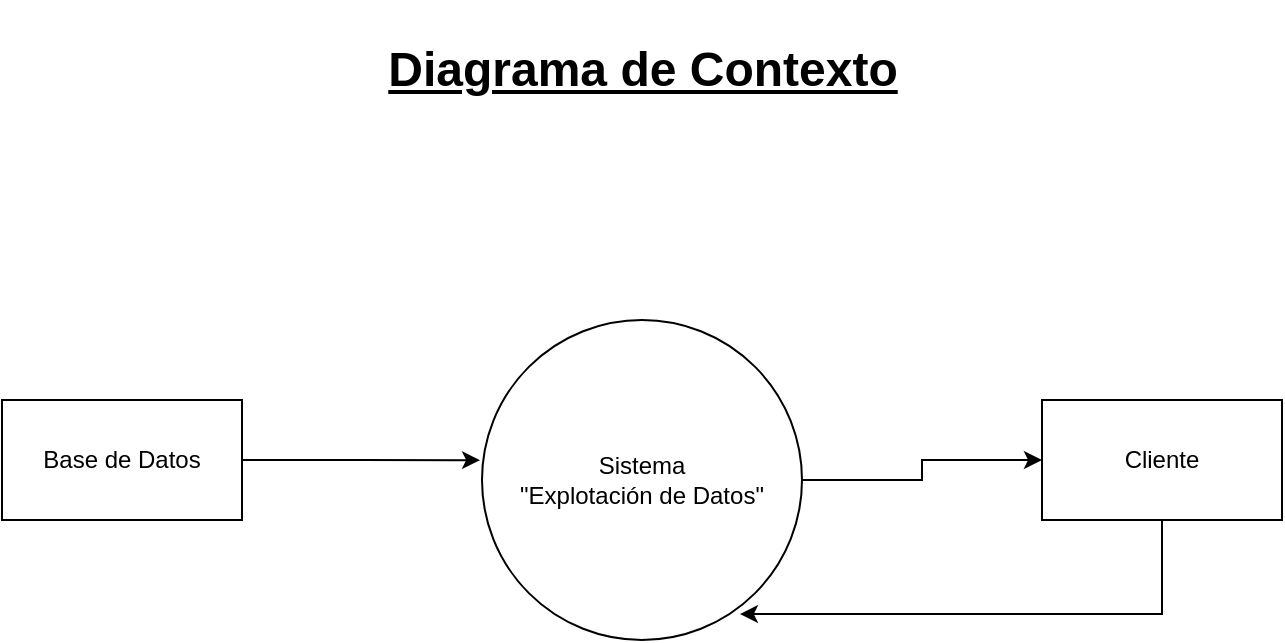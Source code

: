 <mxfile version="20.2.7" type="github">
  <diagram id="R2lEEEUBdFMjLlhIrx00" name="Page-1">
    <mxGraphModel dx="747" dy="702" grid="1" gridSize="10" guides="1" tooltips="1" connect="1" arrows="1" fold="1" page="1" pageScale="1" pageWidth="850" pageHeight="1100" math="0" shadow="0" extFonts="Permanent Marker^https://fonts.googleapis.com/css?family=Permanent+Marker">
      <root>
        <mxCell id="0" />
        <mxCell id="1" parent="0" />
        <mxCell id="v1Up5jdKYnKMoi3Di6oB-8" style="edgeStyle=orthogonalEdgeStyle;rounded=0;orthogonalLoop=1;jettySize=auto;html=1;entryX=0;entryY=0.5;entryDx=0;entryDy=0;" edge="1" parent="1" source="v1Up5jdKYnKMoi3Di6oB-1" target="v1Up5jdKYnKMoi3Di6oB-2">
          <mxGeometry relative="1" as="geometry" />
        </mxCell>
        <mxCell id="v1Up5jdKYnKMoi3Di6oB-1" value="Sistema &lt;br&gt;&quot;Explotación de Datos&quot;" style="ellipse;whiteSpace=wrap;html=1;" vertex="1" parent="1">
          <mxGeometry x="280" y="200" width="160" height="160" as="geometry" />
        </mxCell>
        <mxCell id="v1Up5jdKYnKMoi3Di6oB-9" style="edgeStyle=orthogonalEdgeStyle;rounded=0;orthogonalLoop=1;jettySize=auto;html=1;entryX=0.806;entryY=0.919;entryDx=0;entryDy=0;entryPerimeter=0;exitX=0.5;exitY=1;exitDx=0;exitDy=0;" edge="1" parent="1" source="v1Up5jdKYnKMoi3Di6oB-2" target="v1Up5jdKYnKMoi3Di6oB-1">
          <mxGeometry relative="1" as="geometry">
            <Array as="points">
              <mxPoint x="620" y="347" />
            </Array>
          </mxGeometry>
        </mxCell>
        <mxCell id="v1Up5jdKYnKMoi3Di6oB-2" value="Cliente" style="rounded=0;whiteSpace=wrap;html=1;" vertex="1" parent="1">
          <mxGeometry x="560" y="240" width="120" height="60" as="geometry" />
        </mxCell>
        <mxCell id="v1Up5jdKYnKMoi3Di6oB-7" style="edgeStyle=orthogonalEdgeStyle;rounded=0;orthogonalLoop=1;jettySize=auto;html=1;entryX=-0.006;entryY=0.438;entryDx=0;entryDy=0;entryPerimeter=0;" edge="1" parent="1" source="v1Up5jdKYnKMoi3Di6oB-3" target="v1Up5jdKYnKMoi3Di6oB-1">
          <mxGeometry relative="1" as="geometry" />
        </mxCell>
        <mxCell id="v1Up5jdKYnKMoi3Di6oB-3" value="Base de Datos" style="rounded=0;whiteSpace=wrap;html=1;" vertex="1" parent="1">
          <mxGeometry x="40" y="240" width="120" height="60" as="geometry" />
        </mxCell>
        <mxCell id="v1Up5jdKYnKMoi3Di6oB-6" value="&lt;h1&gt;&lt;u&gt;Diagrama de Contexto&lt;/u&gt;&lt;/h1&gt;" style="text;html=1;align=center;verticalAlign=middle;resizable=0;points=[];autosize=1;strokeColor=none;fillColor=none;" vertex="1" parent="1">
          <mxGeometry x="220" y="40" width="280" height="70" as="geometry" />
        </mxCell>
      </root>
    </mxGraphModel>
  </diagram>
</mxfile>
